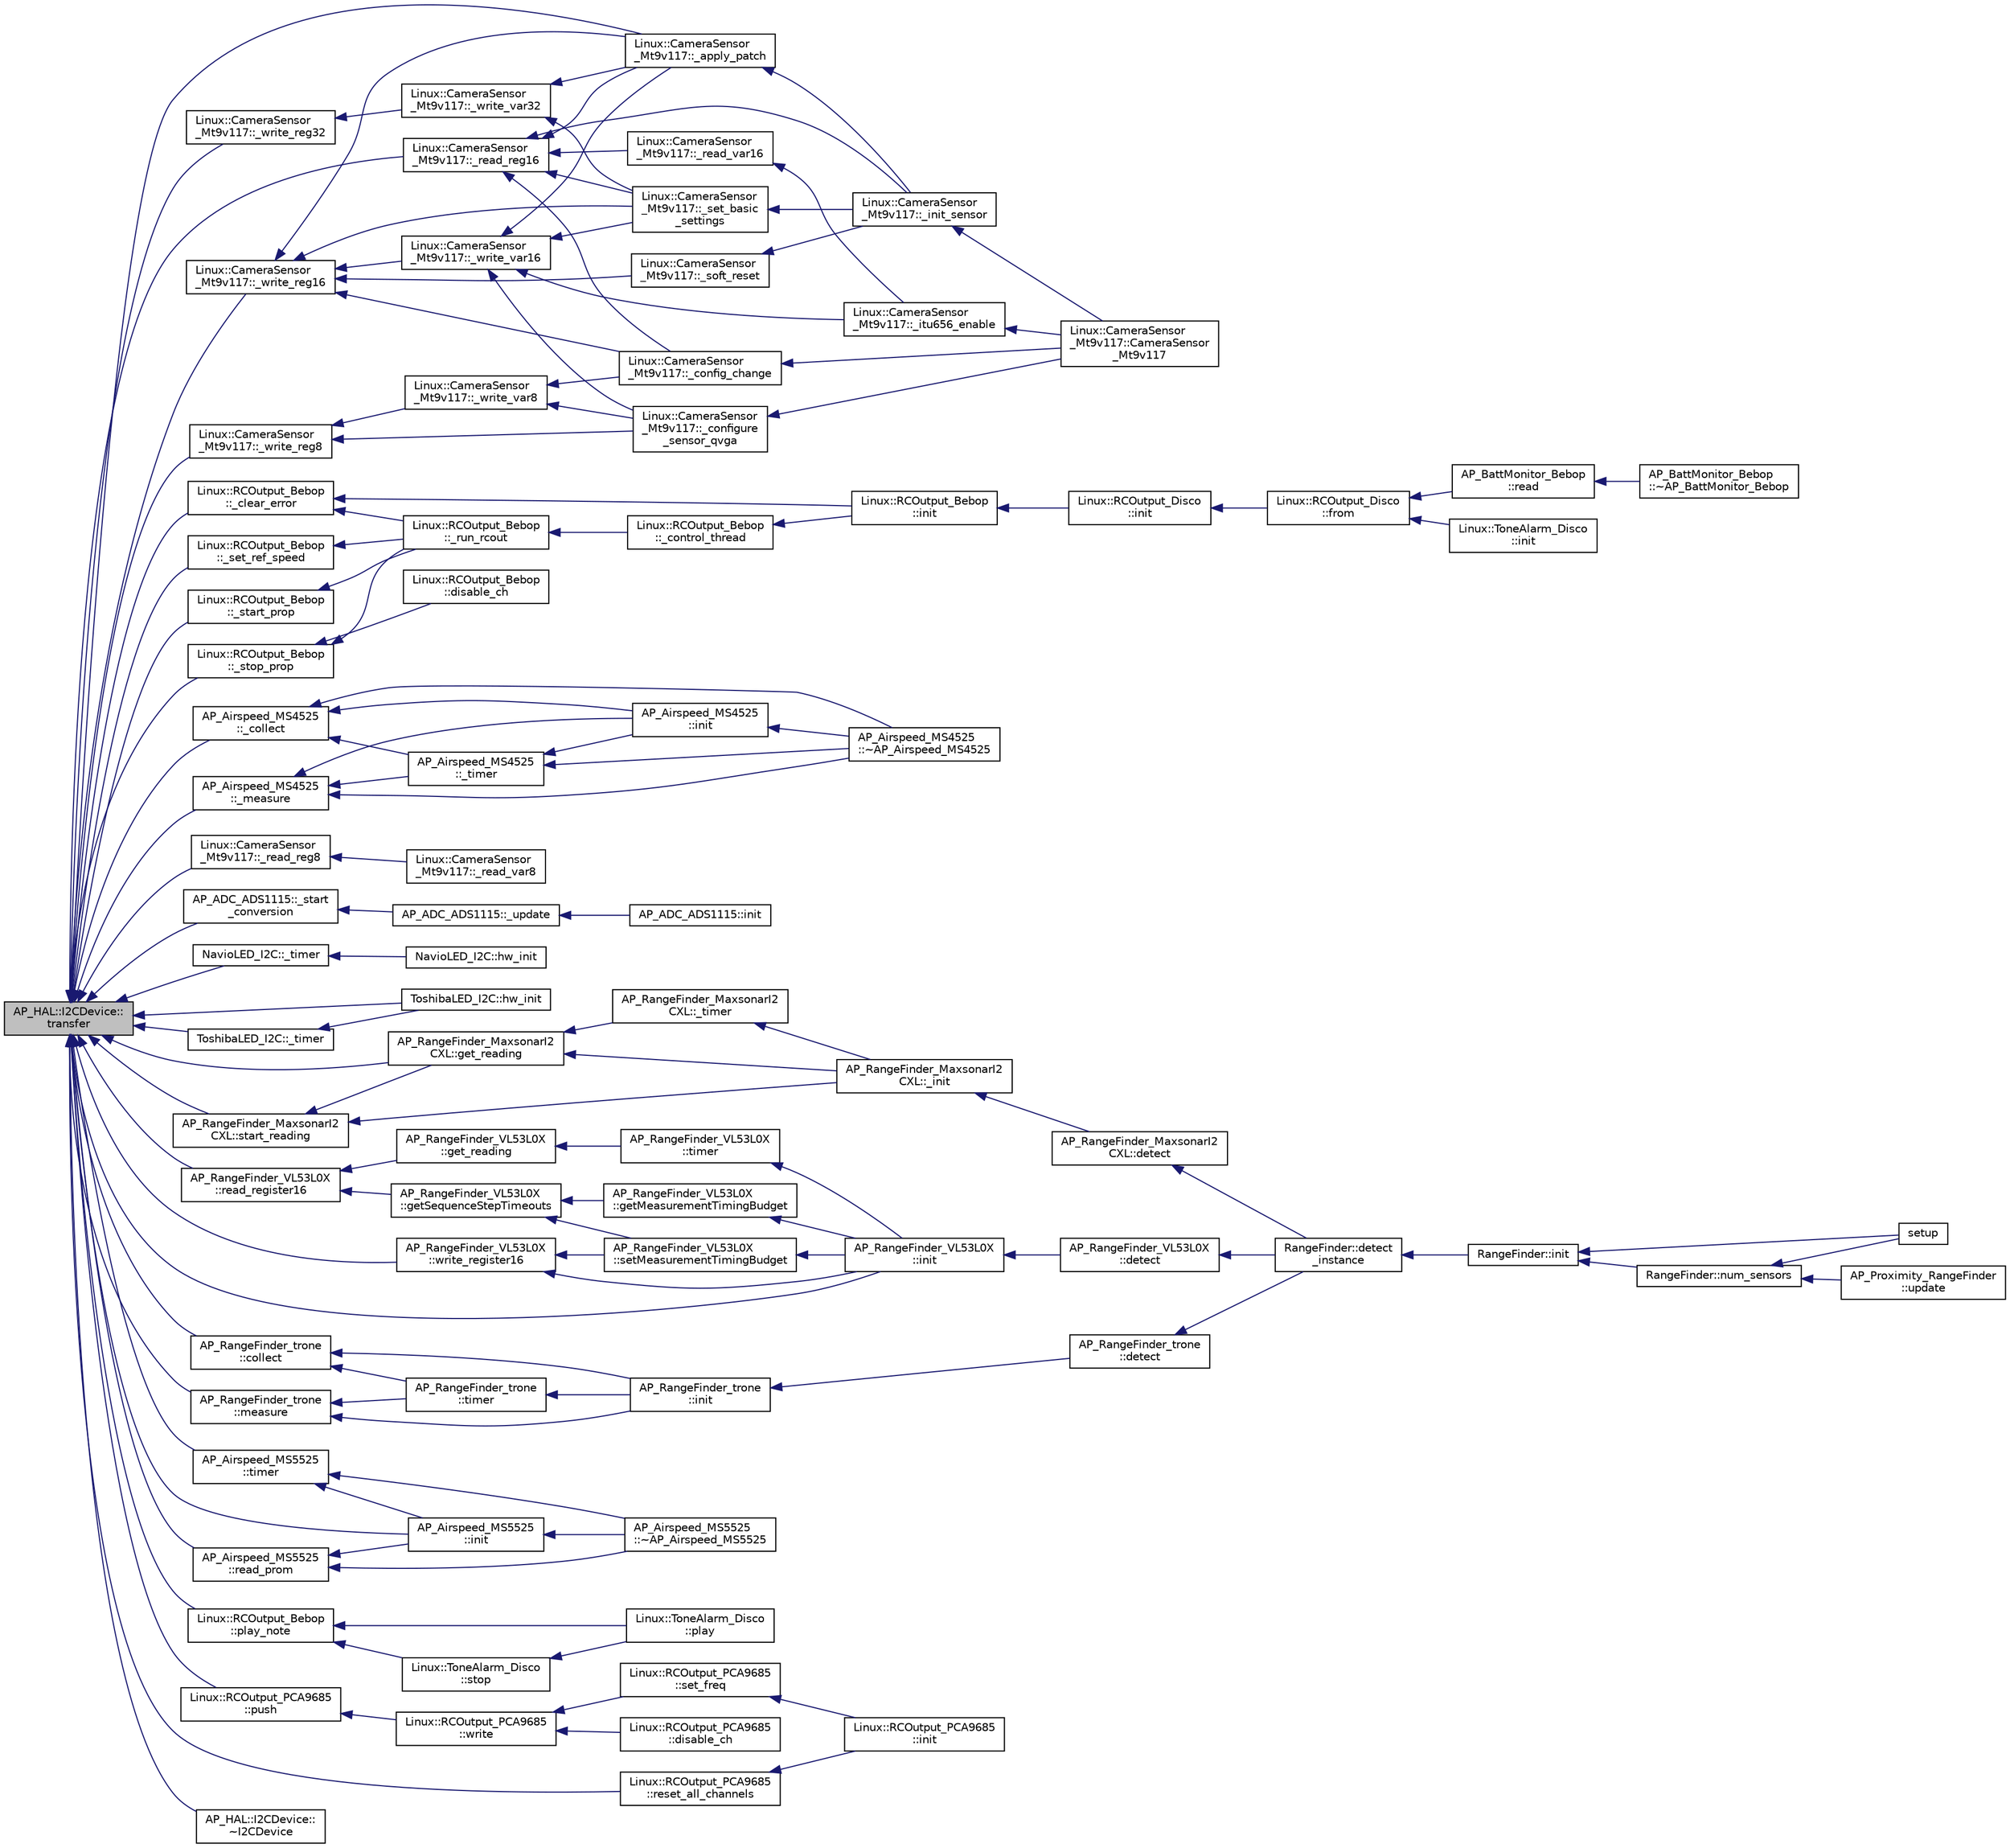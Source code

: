 digraph "AP_HAL::I2CDevice::transfer"
{
 // INTERACTIVE_SVG=YES
  edge [fontname="Helvetica",fontsize="10",labelfontname="Helvetica",labelfontsize="10"];
  node [fontname="Helvetica",fontsize="10",shape=record];
  rankdir="LR";
  Node1 [label="AP_HAL::I2CDevice::\ltransfer",height=0.2,width=0.4,color="black", fillcolor="grey75", style="filled", fontcolor="black"];
  Node1 -> Node2 [dir="back",color="midnightblue",fontsize="10",style="solid",fontname="Helvetica"];
  Node2 [label="Linux::CameraSensor\l_Mt9v117::_apply_patch",height=0.2,width=0.4,color="black", fillcolor="white", style="filled",URL="$classLinux_1_1CameraSensor__Mt9v117.html#a666ab9d06d1edbbfa6cfbae7c4ee2f07"];
  Node2 -> Node3 [dir="back",color="midnightblue",fontsize="10",style="solid",fontname="Helvetica"];
  Node3 [label="Linux::CameraSensor\l_Mt9v117::_init_sensor",height=0.2,width=0.4,color="black", fillcolor="white", style="filled",URL="$classLinux_1_1CameraSensor__Mt9v117.html#a670cb690c11f5b6cbd61db4b40e07574"];
  Node3 -> Node4 [dir="back",color="midnightblue",fontsize="10",style="solid",fontname="Helvetica"];
  Node4 [label="Linux::CameraSensor\l_Mt9v117::CameraSensor\l_Mt9v117",height=0.2,width=0.4,color="black", fillcolor="white", style="filled",URL="$classLinux_1_1CameraSensor__Mt9v117.html#a4ca64405fd0ece45d76b844a14eb2f5f"];
  Node1 -> Node5 [dir="back",color="midnightblue",fontsize="10",style="solid",fontname="Helvetica"];
  Node5 [label="Linux::RCOutput_Bebop\l::_clear_error",height=0.2,width=0.4,color="black", fillcolor="white", style="filled",URL="$classLinux_1_1RCOutput__Bebop.html#ab68f6278b7a4a894cbd3f6a4c8435adb"];
  Node5 -> Node6 [dir="back",color="midnightblue",fontsize="10",style="solid",fontname="Helvetica"];
  Node6 [label="Linux::RCOutput_Bebop\l::init",height=0.2,width=0.4,color="black", fillcolor="white", style="filled",URL="$classLinux_1_1RCOutput__Bebop.html#abcfe02fe9d864e772312746047ab048e"];
  Node6 -> Node7 [dir="back",color="midnightblue",fontsize="10",style="solid",fontname="Helvetica"];
  Node7 [label="Linux::RCOutput_Disco\l::init",height=0.2,width=0.4,color="black", fillcolor="white", style="filled",URL="$classLinux_1_1RCOutput__Disco.html#aa7c4f715a6e793972896389de9d642ad"];
  Node7 -> Node8 [dir="back",color="midnightblue",fontsize="10",style="solid",fontname="Helvetica"];
  Node8 [label="Linux::RCOutput_Disco\l::from",height=0.2,width=0.4,color="black", fillcolor="white", style="filled",URL="$classLinux_1_1RCOutput__Disco.html#a8692caab118bef928bbc9cc2a0a494b9"];
  Node8 -> Node9 [dir="back",color="midnightblue",fontsize="10",style="solid",fontname="Helvetica"];
  Node9 [label="AP_BattMonitor_Bebop\l::read",height=0.2,width=0.4,color="black", fillcolor="white", style="filled",URL="$classAP__BattMonitor__Bebop.html#a21f5d7fd4482fff9ca7d42b91770871b"];
  Node9 -> Node10 [dir="back",color="midnightblue",fontsize="10",style="solid",fontname="Helvetica"];
  Node10 [label="AP_BattMonitor_Bebop\l::~AP_BattMonitor_Bebop",height=0.2,width=0.4,color="black", fillcolor="white", style="filled",URL="$classAP__BattMonitor__Bebop.html#ae3bddd45e54f95f4641bf52fa8d32f8a"];
  Node8 -> Node11 [dir="back",color="midnightblue",fontsize="10",style="solid",fontname="Helvetica"];
  Node11 [label="Linux::ToneAlarm_Disco\l::init",height=0.2,width=0.4,color="black", fillcolor="white", style="filled",URL="$classLinux_1_1ToneAlarm__Disco.html#a4560b4c776576123f40fbd85a3f9da37"];
  Node5 -> Node12 [dir="back",color="midnightblue",fontsize="10",style="solid",fontname="Helvetica"];
  Node12 [label="Linux::RCOutput_Bebop\l::_run_rcout",height=0.2,width=0.4,color="black", fillcolor="white", style="filled",URL="$classLinux_1_1RCOutput__Bebop.html#a1baaeabaade1ea15e4c770c9277821cc"];
  Node12 -> Node13 [dir="back",color="midnightblue",fontsize="10",style="solid",fontname="Helvetica"];
  Node13 [label="Linux::RCOutput_Bebop\l::_control_thread",height=0.2,width=0.4,color="black", fillcolor="white", style="filled",URL="$classLinux_1_1RCOutput__Bebop.html#a268f09061922bcc792a67fabf70617bc"];
  Node13 -> Node6 [dir="back",color="midnightblue",fontsize="10",style="solid",fontname="Helvetica"];
  Node1 -> Node14 [dir="back",color="midnightblue",fontsize="10",style="solid",fontname="Helvetica"];
  Node14 [label="AP_Airspeed_MS4525\l::_collect",height=0.2,width=0.4,color="black", fillcolor="white", style="filled",URL="$classAP__Airspeed__MS4525.html#a13fc58d8fcd175bfa011a67849d416bd"];
  Node14 -> Node15 [dir="back",color="midnightblue",fontsize="10",style="solid",fontname="Helvetica"];
  Node15 [label="AP_Airspeed_MS4525\l::_timer",height=0.2,width=0.4,color="black", fillcolor="white", style="filled",URL="$classAP__Airspeed__MS4525.html#aae5d41deaf1f1064c81ca91ef44ca8b1"];
  Node15 -> Node16 [dir="back",color="midnightblue",fontsize="10",style="solid",fontname="Helvetica"];
  Node16 [label="AP_Airspeed_MS4525\l::init",height=0.2,width=0.4,color="black", fillcolor="white", style="filled",URL="$classAP__Airspeed__MS4525.html#aac959768d4e8ad20d05dce4f9d809d22"];
  Node16 -> Node17 [dir="back",color="midnightblue",fontsize="10",style="solid",fontname="Helvetica"];
  Node17 [label="AP_Airspeed_MS4525\l::~AP_Airspeed_MS4525",height=0.2,width=0.4,color="black", fillcolor="white", style="filled",URL="$classAP__Airspeed__MS4525.html#a3cca9afd47d2f9476b305dd536b4ef31"];
  Node15 -> Node17 [dir="back",color="midnightblue",fontsize="10",style="solid",fontname="Helvetica"];
  Node14 -> Node16 [dir="back",color="midnightblue",fontsize="10",style="solid",fontname="Helvetica"];
  Node14 -> Node17 [dir="back",color="midnightblue",fontsize="10",style="solid",fontname="Helvetica"];
  Node1 -> Node18 [dir="back",color="midnightblue",fontsize="10",style="solid",fontname="Helvetica"];
  Node18 [label="AP_Airspeed_MS4525\l::_measure",height=0.2,width=0.4,color="black", fillcolor="white", style="filled",URL="$classAP__Airspeed__MS4525.html#a4b09698b6eac3e5104ccdde3132e2986"];
  Node18 -> Node15 [dir="back",color="midnightblue",fontsize="10",style="solid",fontname="Helvetica"];
  Node18 -> Node16 [dir="back",color="midnightblue",fontsize="10",style="solid",fontname="Helvetica"];
  Node18 -> Node17 [dir="back",color="midnightblue",fontsize="10",style="solid",fontname="Helvetica"];
  Node1 -> Node19 [dir="back",color="midnightblue",fontsize="10",style="solid",fontname="Helvetica"];
  Node19 [label="Linux::CameraSensor\l_Mt9v117::_read_reg16",height=0.2,width=0.4,color="black", fillcolor="white", style="filled",URL="$classLinux_1_1CameraSensor__Mt9v117.html#aab3d927a0988beacbdad8be5ee52d27c"];
  Node19 -> Node20 [dir="back",color="midnightblue",fontsize="10",style="solid",fontname="Helvetica"];
  Node20 [label="Linux::CameraSensor\l_Mt9v117::_read_var16",height=0.2,width=0.4,color="black", fillcolor="white", style="filled",URL="$classLinux_1_1CameraSensor__Mt9v117.html#a56900a92c0d73296819204d23af99669"];
  Node20 -> Node21 [dir="back",color="midnightblue",fontsize="10",style="solid",fontname="Helvetica"];
  Node21 [label="Linux::CameraSensor\l_Mt9v117::_itu656_enable",height=0.2,width=0.4,color="black", fillcolor="white", style="filled",URL="$classLinux_1_1CameraSensor__Mt9v117.html#ac621d6ac4a232d794d76a1aa53051564"];
  Node21 -> Node4 [dir="back",color="midnightblue",fontsize="10",style="solid",fontname="Helvetica"];
  Node19 -> Node22 [dir="back",color="midnightblue",fontsize="10",style="solid",fontname="Helvetica"];
  Node22 [label="Linux::CameraSensor\l_Mt9v117::_config_change",height=0.2,width=0.4,color="black", fillcolor="white", style="filled",URL="$classLinux_1_1CameraSensor__Mt9v117.html#affe52dd43ffd4314998e1242242a82ef"];
  Node22 -> Node4 [dir="back",color="midnightblue",fontsize="10",style="solid",fontname="Helvetica"];
  Node19 -> Node2 [dir="back",color="midnightblue",fontsize="10",style="solid",fontname="Helvetica"];
  Node19 -> Node23 [dir="back",color="midnightblue",fontsize="10",style="solid",fontname="Helvetica"];
  Node23 [label="Linux::CameraSensor\l_Mt9v117::_set_basic\l_settings",height=0.2,width=0.4,color="black", fillcolor="white", style="filled",URL="$classLinux_1_1CameraSensor__Mt9v117.html#a1a406fa1ce33f86f537da2621db5b450"];
  Node23 -> Node3 [dir="back",color="midnightblue",fontsize="10",style="solid",fontname="Helvetica"];
  Node19 -> Node3 [dir="back",color="midnightblue",fontsize="10",style="solid",fontname="Helvetica"];
  Node1 -> Node24 [dir="back",color="midnightblue",fontsize="10",style="solid",fontname="Helvetica"];
  Node24 [label="Linux::CameraSensor\l_Mt9v117::_read_reg8",height=0.2,width=0.4,color="black", fillcolor="white", style="filled",URL="$classLinux_1_1CameraSensor__Mt9v117.html#a83da3d8d5bb63484f59d5820061acd31"];
  Node24 -> Node25 [dir="back",color="midnightblue",fontsize="10",style="solid",fontname="Helvetica"];
  Node25 [label="Linux::CameraSensor\l_Mt9v117::_read_var8",height=0.2,width=0.4,color="black", fillcolor="white", style="filled",URL="$classLinux_1_1CameraSensor__Mt9v117.html#aa5c8da74f1a69fbfa4bcb325571f43d9"];
  Node1 -> Node26 [dir="back",color="midnightblue",fontsize="10",style="solid",fontname="Helvetica"];
  Node26 [label="Linux::RCOutput_Bebop\l::_set_ref_speed",height=0.2,width=0.4,color="black", fillcolor="white", style="filled",URL="$classLinux_1_1RCOutput__Bebop.html#a05c9035307cc4e1ae1b136469ca7c007"];
  Node26 -> Node12 [dir="back",color="midnightblue",fontsize="10",style="solid",fontname="Helvetica"];
  Node1 -> Node27 [dir="back",color="midnightblue",fontsize="10",style="solid",fontname="Helvetica"];
  Node27 [label="AP_ADC_ADS1115::_start\l_conversion",height=0.2,width=0.4,color="black", fillcolor="white", style="filled",URL="$classAP__ADC__ADS1115.html#a660029052bf2fb6ff76edc975bffb716"];
  Node27 -> Node28 [dir="back",color="midnightblue",fontsize="10",style="solid",fontname="Helvetica"];
  Node28 [label="AP_ADC_ADS1115::_update",height=0.2,width=0.4,color="black", fillcolor="white", style="filled",URL="$classAP__ADC__ADS1115.html#a1c523a000d6cb67770e04e3821cc54b3"];
  Node28 -> Node29 [dir="back",color="midnightblue",fontsize="10",style="solid",fontname="Helvetica"];
  Node29 [label="AP_ADC_ADS1115::init",height=0.2,width=0.4,color="black", fillcolor="white", style="filled",URL="$classAP__ADC__ADS1115.html#ab9dda3a5715a514b78effc0164e6a1c9"];
  Node1 -> Node30 [dir="back",color="midnightblue",fontsize="10",style="solid",fontname="Helvetica"];
  Node30 [label="Linux::RCOutput_Bebop\l::_start_prop",height=0.2,width=0.4,color="black", fillcolor="white", style="filled",URL="$classLinux_1_1RCOutput__Bebop.html#ae64a4603212a9a18737f3fa2f7832a0d"];
  Node30 -> Node12 [dir="back",color="midnightblue",fontsize="10",style="solid",fontname="Helvetica"];
  Node1 -> Node31 [dir="back",color="midnightblue",fontsize="10",style="solid",fontname="Helvetica"];
  Node31 [label="Linux::RCOutput_Bebop\l::_stop_prop",height=0.2,width=0.4,color="black", fillcolor="white", style="filled",URL="$classLinux_1_1RCOutput__Bebop.html#acf39e1069dc57bdadd83b83d9e0d6176"];
  Node31 -> Node32 [dir="back",color="midnightblue",fontsize="10",style="solid",fontname="Helvetica"];
  Node32 [label="Linux::RCOutput_Bebop\l::disable_ch",height=0.2,width=0.4,color="black", fillcolor="white", style="filled",URL="$classLinux_1_1RCOutput__Bebop.html#a1ef311748d2c4a885262895fee3b4e6a"];
  Node31 -> Node12 [dir="back",color="midnightblue",fontsize="10",style="solid",fontname="Helvetica"];
  Node1 -> Node33 [dir="back",color="midnightblue",fontsize="10",style="solid",fontname="Helvetica"];
  Node33 [label="NavioLED_I2C::_timer",height=0.2,width=0.4,color="black", fillcolor="white", style="filled",URL="$classNavioLED__I2C.html#a55d8fb04045b1cf92014b2e2f90eaf4f"];
  Node33 -> Node34 [dir="back",color="midnightblue",fontsize="10",style="solid",fontname="Helvetica"];
  Node34 [label="NavioLED_I2C::hw_init",height=0.2,width=0.4,color="black", fillcolor="white", style="filled",URL="$classNavioLED__I2C.html#a4dd47c99a938ea750a7c39069e3a4566"];
  Node1 -> Node35 [dir="back",color="midnightblue",fontsize="10",style="solid",fontname="Helvetica"];
  Node35 [label="ToshibaLED_I2C::_timer",height=0.2,width=0.4,color="black", fillcolor="white", style="filled",URL="$classToshibaLED__I2C.html#ac6ef8261fdfea20117f3dfb1a040efd3"];
  Node35 -> Node36 [dir="back",color="midnightblue",fontsize="10",style="solid",fontname="Helvetica"];
  Node36 [label="ToshibaLED_I2C::hw_init",height=0.2,width=0.4,color="black", fillcolor="white", style="filled",URL="$classToshibaLED__I2C.html#a2a0b0dbdd212e2723be9845ecb737bd6"];
  Node1 -> Node37 [dir="back",color="midnightblue",fontsize="10",style="solid",fontname="Helvetica"];
  Node37 [label="Linux::CameraSensor\l_Mt9v117::_write_reg16",height=0.2,width=0.4,color="black", fillcolor="white", style="filled",URL="$classLinux_1_1CameraSensor__Mt9v117.html#a4bc3408e46cdd685296c4010751b9d53"];
  Node37 -> Node38 [dir="back",color="midnightblue",fontsize="10",style="solid",fontname="Helvetica"];
  Node38 [label="Linux::CameraSensor\l_Mt9v117::_write_var16",height=0.2,width=0.4,color="black", fillcolor="white", style="filled",URL="$classLinux_1_1CameraSensor__Mt9v117.html#a73c98deae7da6e1224230df8fd85d301"];
  Node38 -> Node21 [dir="back",color="midnightblue",fontsize="10",style="solid",fontname="Helvetica"];
  Node38 -> Node2 [dir="back",color="midnightblue",fontsize="10",style="solid",fontname="Helvetica"];
  Node38 -> Node23 [dir="back",color="midnightblue",fontsize="10",style="solid",fontname="Helvetica"];
  Node38 -> Node39 [dir="back",color="midnightblue",fontsize="10",style="solid",fontname="Helvetica"];
  Node39 [label="Linux::CameraSensor\l_Mt9v117::_configure\l_sensor_qvga",height=0.2,width=0.4,color="black", fillcolor="white", style="filled",URL="$classLinux_1_1CameraSensor__Mt9v117.html#a8b40e43a5b0148307973111c1fec8725"];
  Node39 -> Node4 [dir="back",color="midnightblue",fontsize="10",style="solid",fontname="Helvetica"];
  Node37 -> Node22 [dir="back",color="midnightblue",fontsize="10",style="solid",fontname="Helvetica"];
  Node37 -> Node40 [dir="back",color="midnightblue",fontsize="10",style="solid",fontname="Helvetica"];
  Node40 [label="Linux::CameraSensor\l_Mt9v117::_soft_reset",height=0.2,width=0.4,color="black", fillcolor="white", style="filled",URL="$classLinux_1_1CameraSensor__Mt9v117.html#a8396af6f2f18045bc5279140ae811974"];
  Node40 -> Node3 [dir="back",color="midnightblue",fontsize="10",style="solid",fontname="Helvetica"];
  Node37 -> Node2 [dir="back",color="midnightblue",fontsize="10",style="solid",fontname="Helvetica"];
  Node37 -> Node23 [dir="back",color="midnightblue",fontsize="10",style="solid",fontname="Helvetica"];
  Node1 -> Node41 [dir="back",color="midnightblue",fontsize="10",style="solid",fontname="Helvetica"];
  Node41 [label="Linux::CameraSensor\l_Mt9v117::_write_reg32",height=0.2,width=0.4,color="black", fillcolor="white", style="filled",URL="$classLinux_1_1CameraSensor__Mt9v117.html#a2f2b11793c5d17f02f3ceed462e16985"];
  Node41 -> Node42 [dir="back",color="midnightblue",fontsize="10",style="solid",fontname="Helvetica"];
  Node42 [label="Linux::CameraSensor\l_Mt9v117::_write_var32",height=0.2,width=0.4,color="black", fillcolor="white", style="filled",URL="$classLinux_1_1CameraSensor__Mt9v117.html#ac58761e28c71dcad6ced80ddf6514bad"];
  Node42 -> Node2 [dir="back",color="midnightblue",fontsize="10",style="solid",fontname="Helvetica"];
  Node42 -> Node23 [dir="back",color="midnightblue",fontsize="10",style="solid",fontname="Helvetica"];
  Node1 -> Node43 [dir="back",color="midnightblue",fontsize="10",style="solid",fontname="Helvetica"];
  Node43 [label="Linux::CameraSensor\l_Mt9v117::_write_reg8",height=0.2,width=0.4,color="black", fillcolor="white", style="filled",URL="$classLinux_1_1CameraSensor__Mt9v117.html#a2ee0f95c458fc45c35f5f74439468a12"];
  Node43 -> Node44 [dir="back",color="midnightblue",fontsize="10",style="solid",fontname="Helvetica"];
  Node44 [label="Linux::CameraSensor\l_Mt9v117::_write_var8",height=0.2,width=0.4,color="black", fillcolor="white", style="filled",URL="$classLinux_1_1CameraSensor__Mt9v117.html#ad49d9794da61c4c82eb0e11158592b38"];
  Node44 -> Node22 [dir="back",color="midnightblue",fontsize="10",style="solid",fontname="Helvetica"];
  Node44 -> Node39 [dir="back",color="midnightblue",fontsize="10",style="solid",fontname="Helvetica"];
  Node43 -> Node39 [dir="back",color="midnightblue",fontsize="10",style="solid",fontname="Helvetica"];
  Node1 -> Node45 [dir="back",color="midnightblue",fontsize="10",style="solid",fontname="Helvetica"];
  Node45 [label="AP_RangeFinder_trone\l::collect",height=0.2,width=0.4,color="black", fillcolor="white", style="filled",URL="$classAP__RangeFinder__trone.html#a5c5bcc4a245bbadcf183d28bbe724a55"];
  Node45 -> Node46 [dir="back",color="midnightblue",fontsize="10",style="solid",fontname="Helvetica"];
  Node46 [label="AP_RangeFinder_trone\l::init",height=0.2,width=0.4,color="black", fillcolor="white", style="filled",URL="$classAP__RangeFinder__trone.html#a798978258c22be13e6deee52cdab0236"];
  Node46 -> Node47 [dir="back",color="midnightblue",fontsize="10",style="solid",fontname="Helvetica"];
  Node47 [label="AP_RangeFinder_trone\l::detect",height=0.2,width=0.4,color="black", fillcolor="white", style="filled",URL="$classAP__RangeFinder__trone.html#a71c22bfe97e0cf43a9da0a975e9879c0"];
  Node47 -> Node48 [dir="back",color="midnightblue",fontsize="10",style="solid",fontname="Helvetica"];
  Node48 [label="RangeFinder::detect\l_instance",height=0.2,width=0.4,color="black", fillcolor="white", style="filled",URL="$classRangeFinder.html#a7f7f9dce880eb37d53df67cba39bdda9"];
  Node48 -> Node49 [dir="back",color="midnightblue",fontsize="10",style="solid",fontname="Helvetica"];
  Node49 [label="RangeFinder::init",height=0.2,width=0.4,color="black", fillcolor="white", style="filled",URL="$classRangeFinder.html#a1c2d6a488e35a856814b5d48ca3d5d9e"];
  Node49 -> Node50 [dir="back",color="midnightblue",fontsize="10",style="solid",fontname="Helvetica"];
  Node50 [label="RangeFinder::num_sensors",height=0.2,width=0.4,color="black", fillcolor="white", style="filled",URL="$classRangeFinder.html#a95856f52f03d5234d587600faedcbfaf"];
  Node50 -> Node51 [dir="back",color="midnightblue",fontsize="10",style="solid",fontname="Helvetica"];
  Node51 [label="setup",height=0.2,width=0.4,color="black", fillcolor="white", style="filled",URL="$RFIND__test_8cpp.html#a4fc01d736fe50cf5b977f755b675f11d"];
  Node50 -> Node52 [dir="back",color="midnightblue",fontsize="10",style="solid",fontname="Helvetica"];
  Node52 [label="AP_Proximity_RangeFinder\l::update",height=0.2,width=0.4,color="black", fillcolor="white", style="filled",URL="$classAP__Proximity__RangeFinder.html#a00972bd55509a984f8a71c4cfdb78445"];
  Node49 -> Node51 [dir="back",color="midnightblue",fontsize="10",style="solid",fontname="Helvetica"];
  Node45 -> Node53 [dir="back",color="midnightblue",fontsize="10",style="solid",fontname="Helvetica"];
  Node53 [label="AP_RangeFinder_trone\l::timer",height=0.2,width=0.4,color="black", fillcolor="white", style="filled",URL="$classAP__RangeFinder__trone.html#adb1b1934e369240f988830ede9c3a4de"];
  Node53 -> Node46 [dir="back",color="midnightblue",fontsize="10",style="solid",fontname="Helvetica"];
  Node1 -> Node54 [dir="back",color="midnightblue",fontsize="10",style="solid",fontname="Helvetica"];
  Node54 [label="AP_RangeFinder_MaxsonarI2\lCXL::get_reading",height=0.2,width=0.4,color="black", fillcolor="white", style="filled",URL="$classAP__RangeFinder__MaxsonarI2CXL.html#a43b8ffc54c0ed66221d0bb61c3e181e9"];
  Node54 -> Node55 [dir="back",color="midnightblue",fontsize="10",style="solid",fontname="Helvetica"];
  Node55 [label="AP_RangeFinder_MaxsonarI2\lCXL::_init",height=0.2,width=0.4,color="black", fillcolor="white", style="filled",URL="$classAP__RangeFinder__MaxsonarI2CXL.html#a1771b238615845f371cd4536e3bbe680"];
  Node55 -> Node56 [dir="back",color="midnightblue",fontsize="10",style="solid",fontname="Helvetica"];
  Node56 [label="AP_RangeFinder_MaxsonarI2\lCXL::detect",height=0.2,width=0.4,color="black", fillcolor="white", style="filled",URL="$classAP__RangeFinder__MaxsonarI2CXL.html#ae726d2abaa58a433f4dbfadd5936682c"];
  Node56 -> Node48 [dir="back",color="midnightblue",fontsize="10",style="solid",fontname="Helvetica"];
  Node54 -> Node57 [dir="back",color="midnightblue",fontsize="10",style="solid",fontname="Helvetica"];
  Node57 [label="AP_RangeFinder_MaxsonarI2\lCXL::_timer",height=0.2,width=0.4,color="black", fillcolor="white", style="filled",URL="$classAP__RangeFinder__MaxsonarI2CXL.html#a4a8cb17fc852d03b93867a66dc8e702e"];
  Node57 -> Node55 [dir="back",color="midnightblue",fontsize="10",style="solid",fontname="Helvetica"];
  Node1 -> Node36 [dir="back",color="midnightblue",fontsize="10",style="solid",fontname="Helvetica"];
  Node1 -> Node58 [dir="back",color="midnightblue",fontsize="10",style="solid",fontname="Helvetica"];
  Node58 [label="AP_RangeFinder_VL53L0X\l::init",height=0.2,width=0.4,color="black", fillcolor="white", style="filled",URL="$classAP__RangeFinder__VL53L0X.html#ac67db36587944e0a5a1295a75933302c"];
  Node58 -> Node59 [dir="back",color="midnightblue",fontsize="10",style="solid",fontname="Helvetica"];
  Node59 [label="AP_RangeFinder_VL53L0X\l::detect",height=0.2,width=0.4,color="black", fillcolor="white", style="filled",URL="$classAP__RangeFinder__VL53L0X.html#acda2670d739ed1966164fee6001680a0"];
  Node59 -> Node48 [dir="back",color="midnightblue",fontsize="10",style="solid",fontname="Helvetica"];
  Node1 -> Node60 [dir="back",color="midnightblue",fontsize="10",style="solid",fontname="Helvetica"];
  Node60 [label="AP_Airspeed_MS5525\l::init",height=0.2,width=0.4,color="black", fillcolor="white", style="filled",URL="$classAP__Airspeed__MS5525.html#a9e5ee7103712f80d10c650076827870d"];
  Node60 -> Node61 [dir="back",color="midnightblue",fontsize="10",style="solid",fontname="Helvetica"];
  Node61 [label="AP_Airspeed_MS5525\l::~AP_Airspeed_MS5525",height=0.2,width=0.4,color="black", fillcolor="white", style="filled",URL="$classAP__Airspeed__MS5525.html#a912d32f3429f683271ab10f3768122ab"];
  Node1 -> Node62 [dir="back",color="midnightblue",fontsize="10",style="solid",fontname="Helvetica"];
  Node62 [label="AP_RangeFinder_trone\l::measure",height=0.2,width=0.4,color="black", fillcolor="white", style="filled",URL="$classAP__RangeFinder__trone.html#ae1c90edf21bf8b1630319198715dbbd1"];
  Node62 -> Node46 [dir="back",color="midnightblue",fontsize="10",style="solid",fontname="Helvetica"];
  Node62 -> Node53 [dir="back",color="midnightblue",fontsize="10",style="solid",fontname="Helvetica"];
  Node1 -> Node63 [dir="back",color="midnightblue",fontsize="10",style="solid",fontname="Helvetica"];
  Node63 [label="Linux::RCOutput_Bebop\l::play_note",height=0.2,width=0.4,color="black", fillcolor="white", style="filled",URL="$classLinux_1_1RCOutput__Bebop.html#ac9b71438638c37d55dab9342371f5a7d"];
  Node63 -> Node64 [dir="back",color="midnightblue",fontsize="10",style="solid",fontname="Helvetica"];
  Node64 [label="Linux::ToneAlarm_Disco\l::stop",height=0.2,width=0.4,color="black", fillcolor="white", style="filled",URL="$classLinux_1_1ToneAlarm__Disco.html#abaf0bd9ff6a64ae627d8b4e3244770d0"];
  Node64 -> Node65 [dir="back",color="midnightblue",fontsize="10",style="solid",fontname="Helvetica"];
  Node65 [label="Linux::ToneAlarm_Disco\l::play",height=0.2,width=0.4,color="black", fillcolor="white", style="filled",URL="$classLinux_1_1ToneAlarm__Disco.html#a794bf2c2153d97add46a6e9d21c2569f"];
  Node63 -> Node65 [dir="back",color="midnightblue",fontsize="10",style="solid",fontname="Helvetica"];
  Node1 -> Node66 [dir="back",color="midnightblue",fontsize="10",style="solid",fontname="Helvetica"];
  Node66 [label="Linux::RCOutput_PCA9685\l::push",height=0.2,width=0.4,color="black", fillcolor="white", style="filled",URL="$classLinux_1_1RCOutput__PCA9685.html#a7fb21fe48e7a7ead89ced675463e953b"];
  Node66 -> Node67 [dir="back",color="midnightblue",fontsize="10",style="solid",fontname="Helvetica"];
  Node67 [label="Linux::RCOutput_PCA9685\l::write",height=0.2,width=0.4,color="black", fillcolor="white", style="filled",URL="$classLinux_1_1RCOutput__PCA9685.html#a9aacfc3ba04e752c48fadedd2f2251cc"];
  Node67 -> Node68 [dir="back",color="midnightblue",fontsize="10",style="solid",fontname="Helvetica"];
  Node68 [label="Linux::RCOutput_PCA9685\l::set_freq",height=0.2,width=0.4,color="black", fillcolor="white", style="filled",URL="$classLinux_1_1RCOutput__PCA9685.html#a592d2130a2146aeab3fba176ddb2a0f2"];
  Node68 -> Node69 [dir="back",color="midnightblue",fontsize="10",style="solid",fontname="Helvetica"];
  Node69 [label="Linux::RCOutput_PCA9685\l::init",height=0.2,width=0.4,color="black", fillcolor="white", style="filled",URL="$classLinux_1_1RCOutput__PCA9685.html#afce4ddefab2fb25fcfbe028893109aac"];
  Node67 -> Node70 [dir="back",color="midnightblue",fontsize="10",style="solid",fontname="Helvetica"];
  Node70 [label="Linux::RCOutput_PCA9685\l::disable_ch",height=0.2,width=0.4,color="black", fillcolor="white", style="filled",URL="$classLinux_1_1RCOutput__PCA9685.html#ad6a14b808943071d24de5495a788b778"];
  Node1 -> Node71 [dir="back",color="midnightblue",fontsize="10",style="solid",fontname="Helvetica"];
  Node71 [label="AP_Airspeed_MS5525\l::read_prom",height=0.2,width=0.4,color="black", fillcolor="white", style="filled",URL="$classAP__Airspeed__MS5525.html#a3badcd3b44c11df697e83d7181f88f8a"];
  Node71 -> Node60 [dir="back",color="midnightblue",fontsize="10",style="solid",fontname="Helvetica"];
  Node71 -> Node61 [dir="back",color="midnightblue",fontsize="10",style="solid",fontname="Helvetica"];
  Node1 -> Node72 [dir="back",color="midnightblue",fontsize="10",style="solid",fontname="Helvetica"];
  Node72 [label="AP_RangeFinder_VL53L0X\l::read_register16",height=0.2,width=0.4,color="black", fillcolor="white", style="filled",URL="$classAP__RangeFinder__VL53L0X.html#afa09743a6e90f65c6d3b8367ba86cd35"];
  Node72 -> Node73 [dir="back",color="midnightblue",fontsize="10",style="solid",fontname="Helvetica"];
  Node73 [label="AP_RangeFinder_VL53L0X\l::get_reading",height=0.2,width=0.4,color="black", fillcolor="white", style="filled",URL="$classAP__RangeFinder__VL53L0X.html#a6d85723df25c37c2fc998f4ae8ce6588"];
  Node73 -> Node74 [dir="back",color="midnightblue",fontsize="10",style="solid",fontname="Helvetica"];
  Node74 [label="AP_RangeFinder_VL53L0X\l::timer",height=0.2,width=0.4,color="black", fillcolor="white", style="filled",URL="$classAP__RangeFinder__VL53L0X.html#aa9efdad4b38a7ae8b07fcae35c49f3b5"];
  Node74 -> Node58 [dir="back",color="midnightblue",fontsize="10",style="solid",fontname="Helvetica"];
  Node72 -> Node75 [dir="back",color="midnightblue",fontsize="10",style="solid",fontname="Helvetica"];
  Node75 [label="AP_RangeFinder_VL53L0X\l::getSequenceStepTimeouts",height=0.2,width=0.4,color="black", fillcolor="white", style="filled",URL="$classAP__RangeFinder__VL53L0X.html#aee8dc588ee1ce3c0fc1b1548a137f3b0"];
  Node75 -> Node76 [dir="back",color="midnightblue",fontsize="10",style="solid",fontname="Helvetica"];
  Node76 [label="AP_RangeFinder_VL53L0X\l::getMeasurementTimingBudget",height=0.2,width=0.4,color="black", fillcolor="white", style="filled",URL="$classAP__RangeFinder__VL53L0X.html#a99578fad928a8259ab6419cd20a9d00f"];
  Node76 -> Node58 [dir="back",color="midnightblue",fontsize="10",style="solid",fontname="Helvetica"];
  Node75 -> Node77 [dir="back",color="midnightblue",fontsize="10",style="solid",fontname="Helvetica"];
  Node77 [label="AP_RangeFinder_VL53L0X\l::setMeasurementTimingBudget",height=0.2,width=0.4,color="black", fillcolor="white", style="filled",URL="$classAP__RangeFinder__VL53L0X.html#adec2d569b8b1567535371a3d69b4c95f"];
  Node77 -> Node58 [dir="back",color="midnightblue",fontsize="10",style="solid",fontname="Helvetica"];
  Node1 -> Node78 [dir="back",color="midnightblue",fontsize="10",style="solid",fontname="Helvetica"];
  Node78 [label="Linux::RCOutput_PCA9685\l::reset_all_channels",height=0.2,width=0.4,color="black", fillcolor="white", style="filled",URL="$classLinux_1_1RCOutput__PCA9685.html#aa4f7491e56a60eb5d2f8b5214b853c52"];
  Node78 -> Node69 [dir="back",color="midnightblue",fontsize="10",style="solid",fontname="Helvetica"];
  Node1 -> Node79 [dir="back",color="midnightblue",fontsize="10",style="solid",fontname="Helvetica"];
  Node79 [label="AP_RangeFinder_MaxsonarI2\lCXL::start_reading",height=0.2,width=0.4,color="black", fillcolor="white", style="filled",URL="$classAP__RangeFinder__MaxsonarI2CXL.html#a51188886a94d87fc3ebb795c0b40f0e4"];
  Node79 -> Node55 [dir="back",color="midnightblue",fontsize="10",style="solid",fontname="Helvetica"];
  Node79 -> Node54 [dir="back",color="midnightblue",fontsize="10",style="solid",fontname="Helvetica"];
  Node1 -> Node80 [dir="back",color="midnightblue",fontsize="10",style="solid",fontname="Helvetica"];
  Node80 [label="AP_Airspeed_MS5525\l::timer",height=0.2,width=0.4,color="black", fillcolor="white", style="filled",URL="$classAP__Airspeed__MS5525.html#ab67f71bce266975b13e8324035700a1c"];
  Node80 -> Node60 [dir="back",color="midnightblue",fontsize="10",style="solid",fontname="Helvetica"];
  Node80 -> Node61 [dir="back",color="midnightblue",fontsize="10",style="solid",fontname="Helvetica"];
  Node1 -> Node81 [dir="back",color="midnightblue",fontsize="10",style="solid",fontname="Helvetica"];
  Node81 [label="AP_RangeFinder_VL53L0X\l::write_register16",height=0.2,width=0.4,color="black", fillcolor="white", style="filled",URL="$classAP__RangeFinder__VL53L0X.html#a5c9f11ca786209f1cba876940f67c809"];
  Node81 -> Node58 [dir="back",color="midnightblue",fontsize="10",style="solid",fontname="Helvetica"];
  Node81 -> Node77 [dir="back",color="midnightblue",fontsize="10",style="solid",fontname="Helvetica"];
  Node1 -> Node82 [dir="back",color="midnightblue",fontsize="10",style="solid",fontname="Helvetica"];
  Node82 [label="AP_HAL::I2CDevice::\l~I2CDevice",height=0.2,width=0.4,color="black", fillcolor="white", style="filled",URL="$classAP__HAL_1_1I2CDevice.html#aea243246a4817f5f57a7f1615880d95c"];
}
